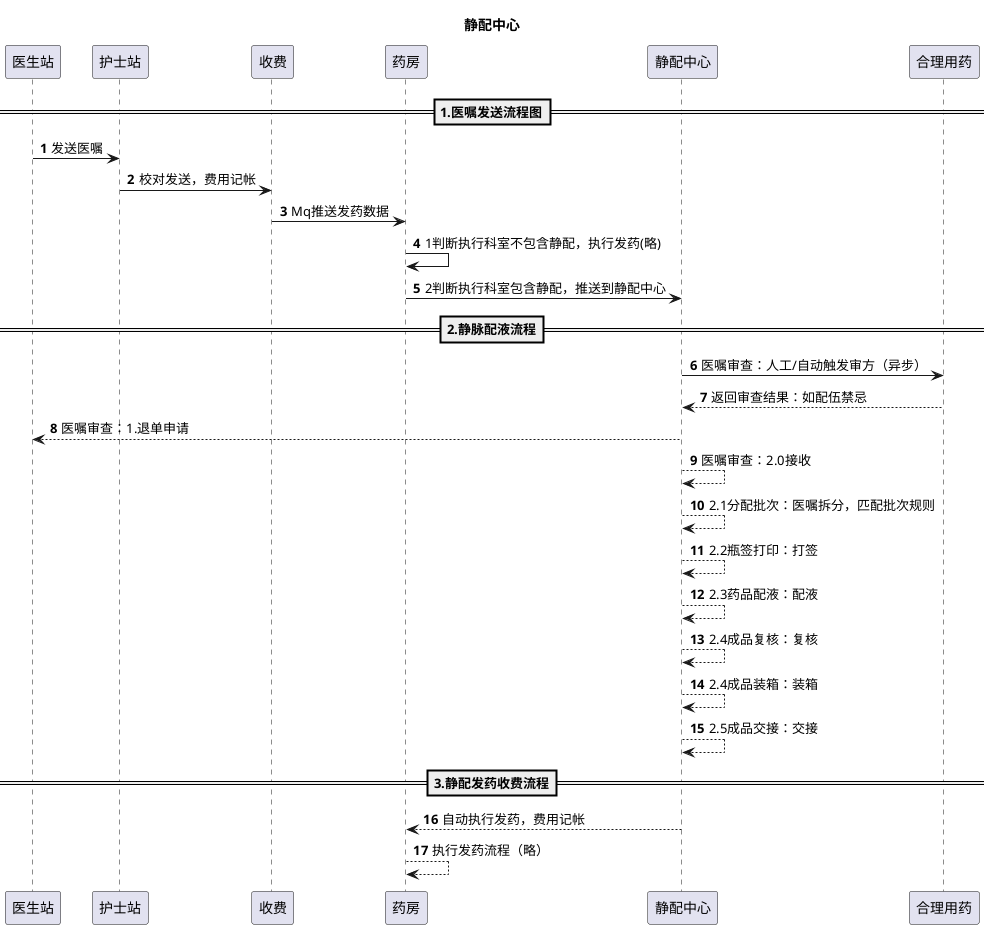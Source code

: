 @startuml
'https://plantuml.com/sequence-diagram
title 静配中心
autonumber

==1.医嘱发送流程图==
医生站 -> 护士站: 发送医嘱
护士站 -> 收费: 校对发送，费用记帐
收费 -> 药房: Mq推送发药数据
药房 -> 药房: 1判断执行科室不包含静配，执行发药(略)
药房 -> 静配中心: 2判断执行科室包含静配，推送到静配中心
==2.静脉配液流程==
静配中心 -> 合理用药: 医嘱审查：人工/自动触发审方（异步）
静配中心 <-- 合理用药: 返回审查结果：如配伍禁忌
医生站 <-- 静配中心: 医嘱审查：1.退单申请
静配中心 --> 静配中心: 医嘱审查：2.0接收
静配中心 --> 静配中心: 2.1分配批次：医嘱拆分，匹配批次规则
静配中心 --> 静配中心: 2.2瓶签打印：打签
静配中心 --> 静配中心: 2.3药品配液：配液
静配中心 --> 静配中心: 2.4成品复核：复核
静配中心 --> 静配中心: 2.4成品装箱：装箱
静配中心 --> 静配中心: 2.5成品交接：交接
==3.静配发药收费流程==
静配中心 --> 药房: 自动执行发药，费用记帐
药房 --> 药房: 执行发药流程（略）



@enduml